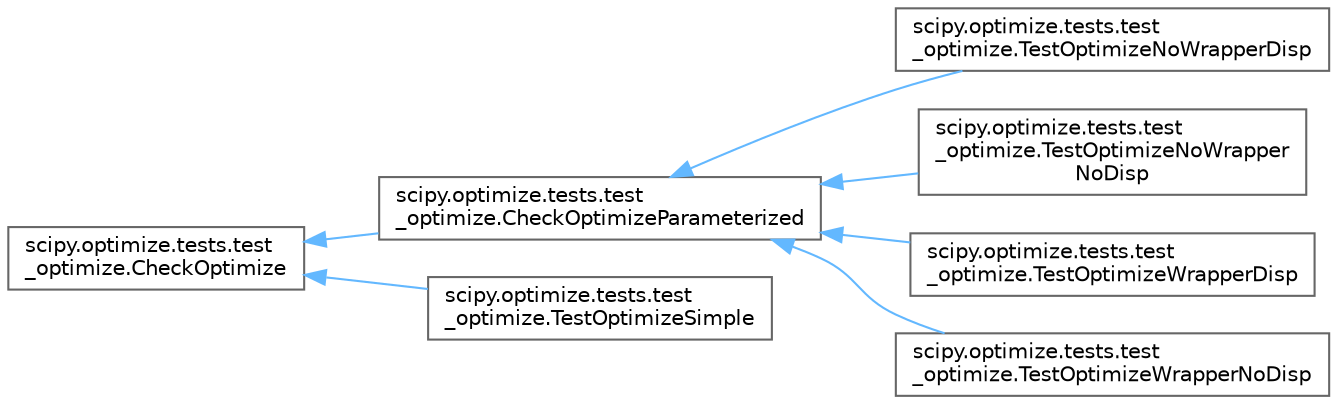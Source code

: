 digraph "Graphical Class Hierarchy"
{
 // LATEX_PDF_SIZE
  bgcolor="transparent";
  edge [fontname=Helvetica,fontsize=10,labelfontname=Helvetica,labelfontsize=10];
  node [fontname=Helvetica,fontsize=10,shape=box,height=0.2,width=0.4];
  rankdir="LR";
  Node0 [id="Node000000",label="scipy.optimize.tests.test\l_optimize.CheckOptimize",height=0.2,width=0.4,color="grey40", fillcolor="white", style="filled",URL="$d5/dbd/classscipy_1_1optimize_1_1tests_1_1test__optimize_1_1CheckOptimize.html",tooltip=" "];
  Node0 -> Node1 [id="edge5276_Node000000_Node000001",dir="back",color="steelblue1",style="solid",tooltip=" "];
  Node1 [id="Node000001",label="scipy.optimize.tests.test\l_optimize.CheckOptimizeParameterized",height=0.2,width=0.4,color="grey40", fillcolor="white", style="filled",URL="$db/d4d/classscipy_1_1optimize_1_1tests_1_1test__optimize_1_1CheckOptimizeParameterized.html",tooltip=" "];
  Node1 -> Node2 [id="edge5277_Node000001_Node000002",dir="back",color="steelblue1",style="solid",tooltip=" "];
  Node2 [id="Node000002",label="scipy.optimize.tests.test\l_optimize.TestOptimizeNoWrapperDisp",height=0.2,width=0.4,color="grey40", fillcolor="white", style="filled",URL="$de/d9b/classscipy_1_1optimize_1_1tests_1_1test__optimize_1_1TestOptimizeNoWrapperDisp.html",tooltip=" "];
  Node1 -> Node3 [id="edge5278_Node000001_Node000003",dir="back",color="steelblue1",style="solid",tooltip=" "];
  Node3 [id="Node000003",label="scipy.optimize.tests.test\l_optimize.TestOptimizeNoWrapper\lNoDisp",height=0.2,width=0.4,color="grey40", fillcolor="white", style="filled",URL="$da/de5/classscipy_1_1optimize_1_1tests_1_1test__optimize_1_1TestOptimizeNoWrapperNoDisp.html",tooltip=" "];
  Node1 -> Node4 [id="edge5279_Node000001_Node000004",dir="back",color="steelblue1",style="solid",tooltip=" "];
  Node4 [id="Node000004",label="scipy.optimize.tests.test\l_optimize.TestOptimizeWrapperDisp",height=0.2,width=0.4,color="grey40", fillcolor="white", style="filled",URL="$da/de1/classscipy_1_1optimize_1_1tests_1_1test__optimize_1_1TestOptimizeWrapperDisp.html",tooltip=" "];
  Node1 -> Node5 [id="edge5280_Node000001_Node000005",dir="back",color="steelblue1",style="solid",tooltip=" "];
  Node5 [id="Node000005",label="scipy.optimize.tests.test\l_optimize.TestOptimizeWrapperNoDisp",height=0.2,width=0.4,color="grey40", fillcolor="white", style="filled",URL="$d6/dd9/classscipy_1_1optimize_1_1tests_1_1test__optimize_1_1TestOptimizeWrapperNoDisp.html",tooltip=" "];
  Node0 -> Node6 [id="edge5281_Node000000_Node000006",dir="back",color="steelblue1",style="solid",tooltip=" "];
  Node6 [id="Node000006",label="scipy.optimize.tests.test\l_optimize.TestOptimizeSimple",height=0.2,width=0.4,color="grey40", fillcolor="white", style="filled",URL="$d6/d85/classscipy_1_1optimize_1_1tests_1_1test__optimize_1_1TestOptimizeSimple.html",tooltip=" "];
}
